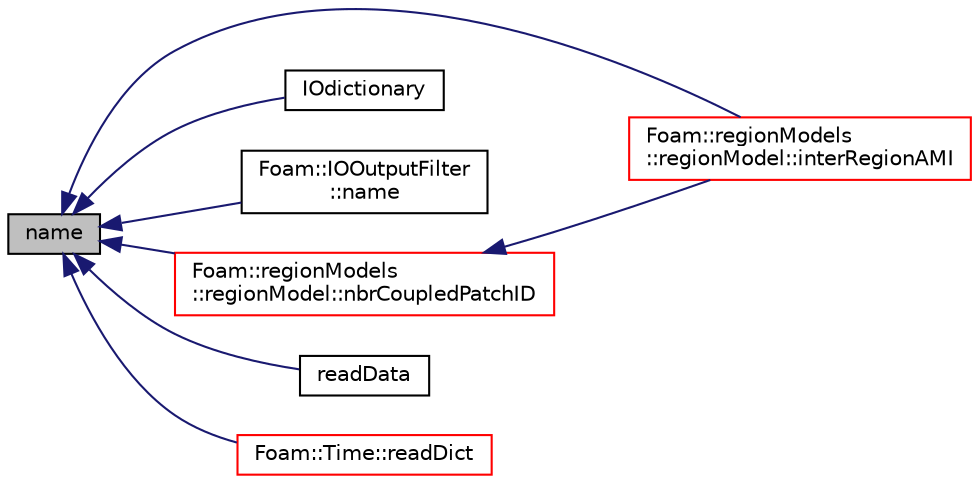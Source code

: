 digraph "name"
{
  bgcolor="transparent";
  edge [fontname="Helvetica",fontsize="10",labelfontname="Helvetica",labelfontsize="10"];
  node [fontname="Helvetica",fontsize="10",shape=record];
  rankdir="LR";
  Node1 [label="name",height=0.2,width=0.4,color="black", fillcolor="grey75", style="filled", fontcolor="black"];
  Node1 -> Node2 [dir="back",color="midnightblue",fontsize="10",style="solid",fontname="Helvetica"];
  Node2 [label="Foam::regionModels\l::regionModel::interRegionAMI",height=0.2,width=0.4,color="red",URL="$a02133.html#a54101281c21a9eda1277e3fe4c1c596e",tooltip="Create or return a new inter-region AMI object. "];
  Node1 -> Node3 [dir="back",color="midnightblue",fontsize="10",style="solid",fontname="Helvetica"];
  Node3 [label="IOdictionary",height=0.2,width=0.4,color="black",URL="$a01172.html#a668d1ac4fd646613b3a8063bd830a724",tooltip="Construct given an IOobject. "];
  Node1 -> Node4 [dir="back",color="midnightblue",fontsize="10",style="solid",fontname="Helvetica"];
  Node4 [label="Foam::IOOutputFilter\l::name",height=0.2,width=0.4,color="black",URL="$a01181.html#af34301b2a007a0daccad2eec475d6a90",tooltip="Return name. "];
  Node1 -> Node5 [dir="back",color="midnightblue",fontsize="10",style="solid",fontname="Helvetica"];
  Node5 [label="Foam::regionModels\l::regionModel::nbrCoupledPatchID",height=0.2,width=0.4,color="red",URL="$a02133.html#ab75224234f0496ea2c9f2eed3f848d1a",tooltip="Return the coupled patch ID paired with coupled patch. "];
  Node5 -> Node2 [dir="back",color="midnightblue",fontsize="10",style="solid",fontname="Helvetica"];
  Node1 -> Node6 [dir="back",color="midnightblue",fontsize="10",style="solid",fontname="Helvetica"];
  Node6 [label="readData",height=0.2,width=0.4,color="black",URL="$a01172.html#ac3b3d77e7369ae2785973778644137c5",tooltip="ReadData function required for regIOobject read operation. "];
  Node1 -> Node7 [dir="back",color="midnightblue",fontsize="10",style="solid",fontname="Helvetica"];
  Node7 [label="Foam::Time::readDict",height=0.2,width=0.4,color="red",URL="$a02610.html#a09f8bbb748b599cf713fa2e07ec7e0b4",tooltip="Read the control dictionary and set the write controls etc. "];
}
